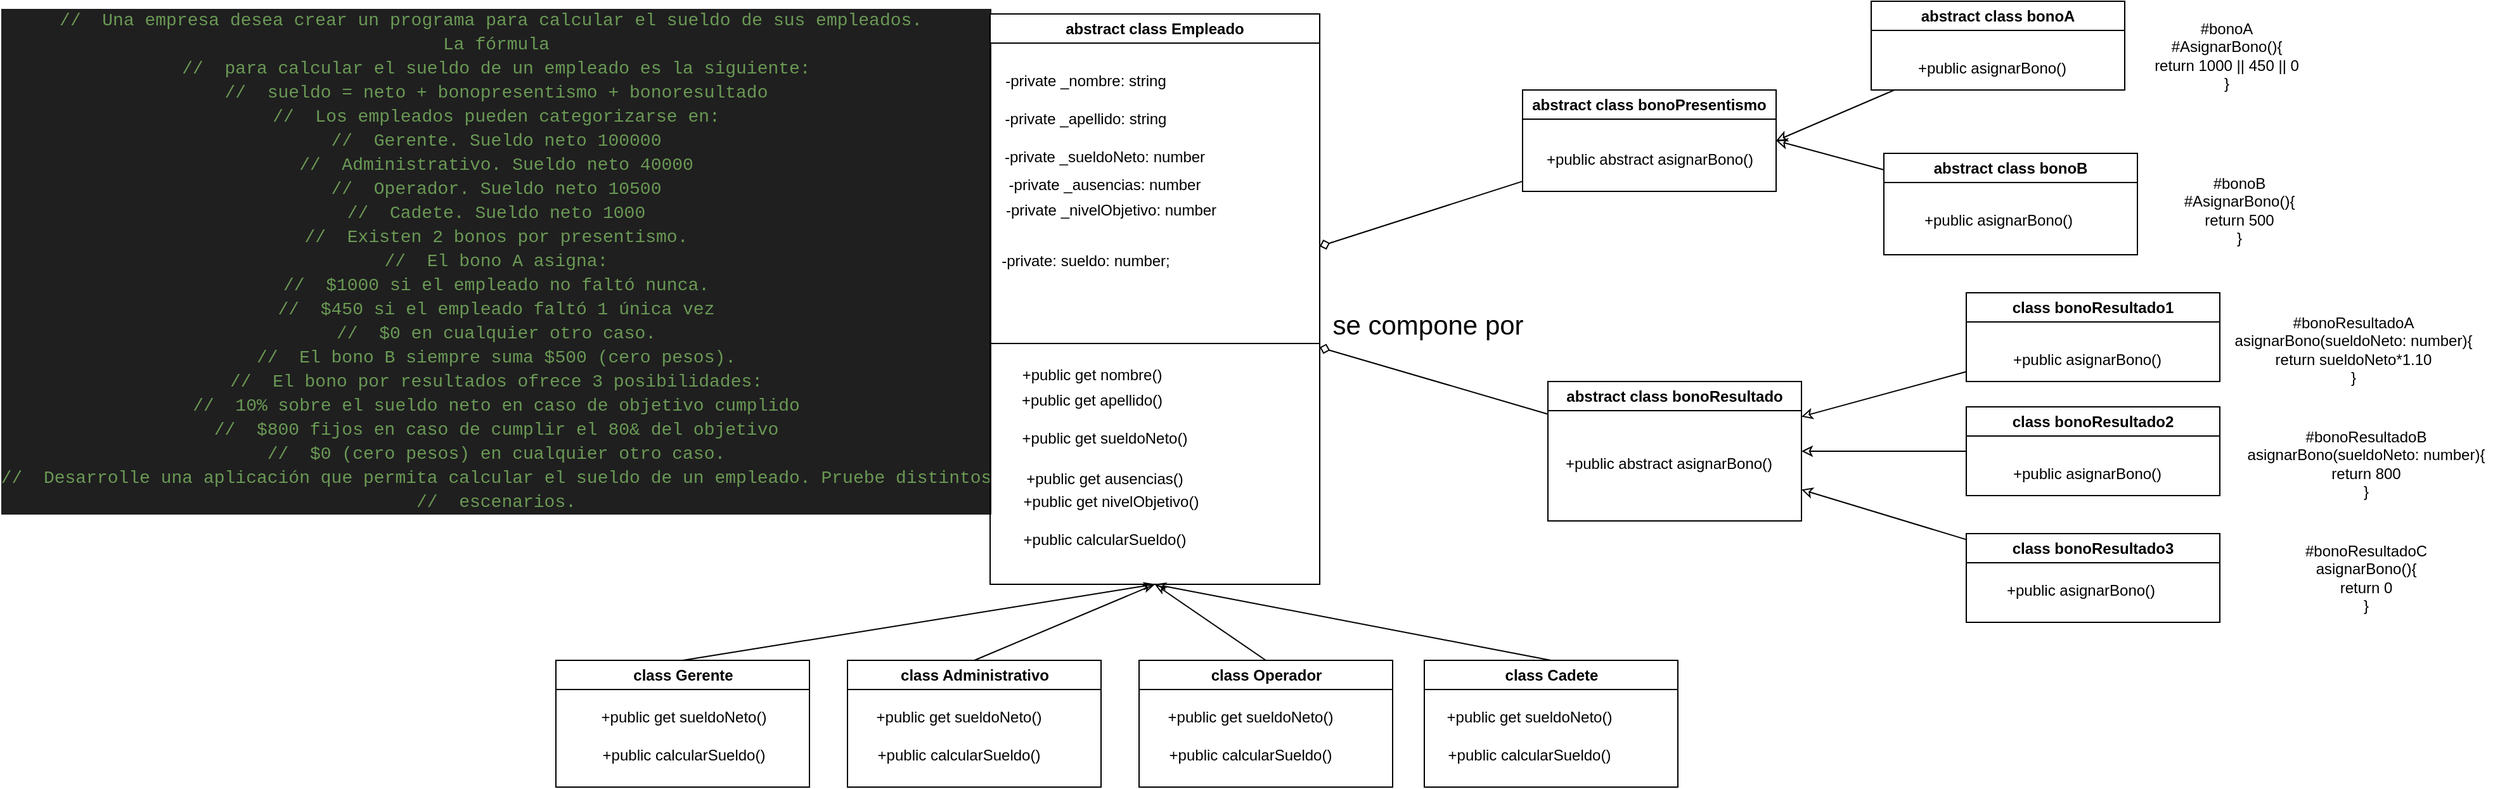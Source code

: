 <mxfile>
    <diagram id="QvZmPS98I7R4B2EjSbjY" name="Page-1">
        <mxGraphModel dx="1652" dy="563" grid="1" gridSize="10" guides="1" tooltips="1" connect="1" arrows="1" fold="1" page="1" pageScale="1" pageWidth="850" pageHeight="1100" math="0" shadow="0">
            <root>
                <mxCell id="0"/>
                <mxCell id="1" parent="0"/>
                <mxCell id="3" value="&lt;div style=&quot;color: rgb(204, 204, 204); background-color: rgb(31, 31, 31); font-family: Consolas, &amp;quot;Courier New&amp;quot;, monospace; font-size: 14px; line-height: 19px; white-space-collapse: preserve;&quot;&gt;&lt;div&gt;&lt;span style=&quot;color: rgb(106, 153, 85);&quot;&gt;// &amp;nbsp;Una empresa desea crear un programa para calcular el sueldo de sus empleados. &lt;/span&gt;&lt;/div&gt;&lt;div&gt;&lt;span style=&quot;color: rgb(106, 153, 85);&quot;&gt;La fórmula&lt;/span&gt;&lt;/div&gt;&lt;div&gt;&lt;span style=&quot;color: rgb(106, 153, 85);&quot;&gt;// &amp;nbsp;para calcular el sueldo de un empleado es la siguiente:&lt;/span&gt;&lt;/div&gt;&lt;div&gt;&lt;span style=&quot;color: rgb(106, 153, 85);&quot;&gt;// &amp;nbsp;sueldo = neto + bonopresentismo + bonoresultado&lt;/span&gt;&lt;/div&gt;&lt;div&gt;&lt;span style=&quot;color: rgb(106, 153, 85);&quot;&gt;// &amp;nbsp;Los empleados pueden categorizarse en:&lt;/span&gt;&lt;/div&gt;&lt;div&gt;&lt;span style=&quot;color: rgb(106, 153, 85);&quot;&gt;// &amp;nbsp;Gerente. Sueldo neto 100000&lt;/span&gt;&lt;/div&gt;&lt;div&gt;&lt;span style=&quot;color: rgb(106, 153, 85);&quot;&gt;// &amp;nbsp;Administrativo. Sueldo neto 40000&lt;/span&gt;&lt;/div&gt;&lt;div&gt;&lt;span style=&quot;color: rgb(106, 153, 85);&quot;&gt;// &amp;nbsp;Operador. Sueldo neto 10500&lt;/span&gt;&lt;/div&gt;&lt;div&gt;&lt;span style=&quot;color: rgb(106, 153, 85);&quot;&gt;// &amp;nbsp;Cadete. Sueldo neto 1000&lt;/span&gt;&lt;/div&gt;&lt;div&gt;&lt;span style=&quot;color: rgb(106, 153, 85);&quot;&gt;// &amp;nbsp;Existen 2 bonos por presentismo.&lt;/span&gt;&lt;/div&gt;&lt;div&gt;&lt;span style=&quot;color: rgb(106, 153, 85);&quot;&gt;// &amp;nbsp;El bono A asigna:&lt;/span&gt;&lt;/div&gt;&lt;div&gt;&lt;span style=&quot;color: rgb(106, 153, 85);&quot;&gt;// &amp;nbsp;$1000 si el empleado no faltó nunca.&lt;/span&gt;&lt;/div&gt;&lt;div&gt;&lt;span style=&quot;color: rgb(106, 153, 85);&quot;&gt;// &amp;nbsp;$450 si el empleado faltó 1 única vez&lt;/span&gt;&lt;/div&gt;&lt;div&gt;&lt;span style=&quot;color: rgb(106, 153, 85);&quot;&gt;// &amp;nbsp;$0 en cualquier otro caso.&lt;/span&gt;&lt;/div&gt;&lt;div&gt;&lt;span style=&quot;color: rgb(106, 153, 85);&quot;&gt;// &amp;nbsp;El bono B siempre suma $500 (cero pesos).&lt;/span&gt;&lt;/div&gt;&lt;div&gt;&lt;span style=&quot;color: rgb(106, 153, 85);&quot;&gt;// &amp;nbsp;El bono por resultados ofrece 3 posibilidades:&lt;/span&gt;&lt;/div&gt;&lt;div&gt;&lt;span style=&quot;color: rgb(106, 153, 85);&quot;&gt;// &amp;nbsp;10% sobre el sueldo neto en caso de objetivo cumplido&lt;/span&gt;&lt;/div&gt;&lt;div&gt;&lt;span style=&quot;color: rgb(106, 153, 85);&quot;&gt;// &amp;nbsp;$800 fijos en caso de cumplir el 80&amp;amp; del objetivo&lt;/span&gt;&lt;/div&gt;&lt;div&gt;&lt;span style=&quot;color: rgb(106, 153, 85);&quot;&gt;// &amp;nbsp;$0 (cero pesos) en cualquier otro caso.&lt;/span&gt;&lt;/div&gt;&lt;div&gt;&lt;span style=&quot;color: rgb(106, 153, 85);&quot;&gt;// &amp;nbsp;Desarrolle una aplicación que permita calcular el sueldo de un empleado. Pruebe distintos&lt;/span&gt;&lt;/div&gt;&lt;div&gt;&lt;span style=&quot;color: rgb(106, 153, 85);&quot;&gt;// &amp;nbsp;escenarios.&lt;/span&gt;&lt;/div&gt;&lt;/div&gt;" style="text;html=1;align=center;verticalAlign=middle;resizable=0;points=[];autosize=1;strokeColor=none;fillColor=none;" vertex="1" parent="1">
                    <mxGeometry x="-100" y="20" width="740" height="410" as="geometry"/>
                </mxCell>
                <mxCell id="4" value="abstract class Empleado" style="swimlane;whiteSpace=wrap;html=1;" vertex="1" parent="1">
                    <mxGeometry x="660" y="30" width="260" height="450" as="geometry"/>
                </mxCell>
                <mxCell id="5" value="-private _nombre: string" style="text;html=1;align=center;verticalAlign=middle;resizable=0;points=[];autosize=1;strokeColor=none;fillColor=none;" vertex="1" parent="4">
                    <mxGeometry y="38" width="150" height="30" as="geometry"/>
                </mxCell>
                <mxCell id="6" value="-private _apellido: string" style="text;html=1;align=center;verticalAlign=middle;resizable=0;points=[];autosize=1;strokeColor=none;fillColor=none;" vertex="1" parent="4">
                    <mxGeometry y="68" width="150" height="30" as="geometry"/>
                </mxCell>
                <mxCell id="7" value="-private _sueldoNeto: number" style="text;html=1;align=center;verticalAlign=middle;resizable=0;points=[];autosize=1;strokeColor=none;fillColor=none;" vertex="1" parent="4">
                    <mxGeometry y="98" width="180" height="30" as="geometry"/>
                </mxCell>
                <mxCell id="8" value="-private _ausencias: number" style="text;html=1;align=center;verticalAlign=middle;resizable=0;points=[];autosize=1;strokeColor=none;fillColor=none;" vertex="1" parent="4">
                    <mxGeometry x="5" y="120" width="170" height="30" as="geometry"/>
                </mxCell>
                <mxCell id="9" value="-private _nivelObjetivo: number" style="text;html=1;align=center;verticalAlign=middle;resizable=0;points=[];autosize=1;strokeColor=none;fillColor=none;" vertex="1" parent="4">
                    <mxGeometry y="140" width="190" height="30" as="geometry"/>
                </mxCell>
                <mxCell id="11" value="+public get nombre()" style="text;html=1;align=center;verticalAlign=middle;resizable=0;points=[];autosize=1;strokeColor=none;fillColor=none;" vertex="1" parent="4">
                    <mxGeometry x="15" y="270" width="130" height="30" as="geometry"/>
                </mxCell>
                <mxCell id="12" value="+public get apellido()" style="text;html=1;align=center;verticalAlign=middle;resizable=0;points=[];autosize=1;strokeColor=none;fillColor=none;" vertex="1" parent="4">
                    <mxGeometry x="15" y="290" width="130" height="30" as="geometry"/>
                </mxCell>
                <mxCell id="13" value="+public get sueldoNeto()" style="text;html=1;align=center;verticalAlign=middle;resizable=0;points=[];autosize=1;strokeColor=none;fillColor=none;" vertex="1" parent="4">
                    <mxGeometry x="15" y="320" width="150" height="30" as="geometry"/>
                </mxCell>
                <mxCell id="14" value="+public get ausencias()" style="text;html=1;align=center;verticalAlign=middle;resizable=0;points=[];autosize=1;strokeColor=none;fillColor=none;" vertex="1" parent="4">
                    <mxGeometry x="15" y="352" width="150" height="30" as="geometry"/>
                </mxCell>
                <mxCell id="15" value="+public get nivelObjetivo()" style="text;html=1;align=center;verticalAlign=middle;resizable=0;points=[];autosize=1;strokeColor=none;fillColor=none;" vertex="1" parent="4">
                    <mxGeometry x="15" y="370" width="160" height="30" as="geometry"/>
                </mxCell>
                <mxCell id="27" value="" style="endArrow=none;html=1;" edge="1" parent="4">
                    <mxGeometry width="50" height="50" relative="1" as="geometry">
                        <mxPoint y="260" as="sourcePoint"/>
                        <mxPoint x="260" y="260" as="targetPoint"/>
                    </mxGeometry>
                </mxCell>
                <mxCell id="40" value="-private: sueldo: number;" style="text;html=1;align=center;verticalAlign=middle;resizable=0;points=[];autosize=1;strokeColor=none;fillColor=none;" vertex="1" parent="4">
                    <mxGeometry x="-5" y="180" width="160" height="30" as="geometry"/>
                </mxCell>
                <mxCell id="42" value="+public calcularSueldo()" style="text;html=1;align=center;verticalAlign=middle;resizable=0;points=[];autosize=1;strokeColor=none;fillColor=none;" vertex="1" parent="4">
                    <mxGeometry x="15" y="400" width="150" height="30" as="geometry"/>
                </mxCell>
                <mxCell id="35" style="edgeStyle=none;html=1;exitX=0.5;exitY=0;exitDx=0;exitDy=0;entryX=0.5;entryY=1;entryDx=0;entryDy=0;endArrow=classicThin;endFill=0;" edge="1" parent="1" source="28" target="4">
                    <mxGeometry relative="1" as="geometry"/>
                </mxCell>
                <mxCell id="28" value="class Gerente" style="swimlane;whiteSpace=wrap;html=1;" vertex="1" parent="1">
                    <mxGeometry x="317.5" y="540" width="200" height="100" as="geometry"/>
                </mxCell>
                <mxCell id="36" value="+public get sueldoNeto()" style="text;html=1;align=center;verticalAlign=middle;resizable=0;points=[];autosize=1;strokeColor=none;fillColor=none;" vertex="1" parent="28">
                    <mxGeometry x="25" y="30" width="150" height="30" as="geometry"/>
                </mxCell>
                <mxCell id="43" value="+public calcularSueldo()" style="text;html=1;align=center;verticalAlign=middle;resizable=0;points=[];autosize=1;strokeColor=none;fillColor=none;" vertex="1" parent="28">
                    <mxGeometry x="25" y="60" width="150" height="30" as="geometry"/>
                </mxCell>
                <mxCell id="32" style="edgeStyle=none;html=1;exitX=0.5;exitY=0;exitDx=0;exitDy=0;entryX=0.5;entryY=1;entryDx=0;entryDy=0;endArrow=classicThin;endFill=0;" edge="1" parent="1" source="29" target="4">
                    <mxGeometry relative="1" as="geometry"/>
                </mxCell>
                <mxCell id="29" value="class Administrativo" style="swimlane;whiteSpace=wrap;html=1;" vertex="1" parent="1">
                    <mxGeometry x="547.5" y="540" width="200" height="100" as="geometry"/>
                </mxCell>
                <mxCell id="37" value="+public get sueldoNeto()" style="text;html=1;align=center;verticalAlign=middle;resizable=0;points=[];autosize=1;strokeColor=none;fillColor=none;" vertex="1" parent="29">
                    <mxGeometry x="12.5" y="30" width="150" height="30" as="geometry"/>
                </mxCell>
                <mxCell id="44" value="+public calcularSueldo()" style="text;html=1;align=center;verticalAlign=middle;resizable=0;points=[];autosize=1;strokeColor=none;fillColor=none;" vertex="1" parent="29">
                    <mxGeometry x="12.5" y="60" width="150" height="30" as="geometry"/>
                </mxCell>
                <mxCell id="33" style="edgeStyle=none;html=1;exitX=0.5;exitY=0;exitDx=0;exitDy=0;entryX=0.5;entryY=1;entryDx=0;entryDy=0;endArrow=classicThin;endFill=0;" edge="1" parent="1" source="30" target="4">
                    <mxGeometry relative="1" as="geometry"/>
                </mxCell>
                <mxCell id="30" value="class Operador" style="swimlane;whiteSpace=wrap;html=1;" vertex="1" parent="1">
                    <mxGeometry x="777.5" y="540" width="200" height="100" as="geometry"/>
                </mxCell>
                <mxCell id="38" value="+public get sueldoNeto()" style="text;html=1;align=center;verticalAlign=middle;resizable=0;points=[];autosize=1;strokeColor=none;fillColor=none;" vertex="1" parent="30">
                    <mxGeometry x="12.5" y="30" width="150" height="30" as="geometry"/>
                </mxCell>
                <mxCell id="45" value="+public calcularSueldo()" style="text;html=1;align=center;verticalAlign=middle;resizable=0;points=[];autosize=1;strokeColor=none;fillColor=none;" vertex="1" parent="30">
                    <mxGeometry x="12.5" y="60" width="150" height="30" as="geometry"/>
                </mxCell>
                <mxCell id="34" style="edgeStyle=none;html=1;exitX=0.5;exitY=0;exitDx=0;exitDy=0;entryX=0.5;entryY=1;entryDx=0;entryDy=0;endArrow=classicThin;endFill=0;" edge="1" parent="1" source="31" target="4">
                    <mxGeometry relative="1" as="geometry"/>
                </mxCell>
                <mxCell id="31" value="class Cadete" style="swimlane;whiteSpace=wrap;html=1;" vertex="1" parent="1">
                    <mxGeometry x="1002.5" y="540" width="200" height="100" as="geometry"/>
                </mxCell>
                <mxCell id="39" value="+public get sueldoNeto()" style="text;html=1;align=center;verticalAlign=middle;resizable=0;points=[];autosize=1;strokeColor=none;fillColor=none;" vertex="1" parent="31">
                    <mxGeometry x="7.5" y="30" width="150" height="30" as="geometry"/>
                </mxCell>
                <mxCell id="46" value="+public calcularSueldo()" style="text;html=1;align=center;verticalAlign=middle;resizable=0;points=[];autosize=1;strokeColor=none;fillColor=none;" vertex="1" parent="31">
                    <mxGeometry x="7.5" y="60" width="150" height="30" as="geometry"/>
                </mxCell>
                <mxCell id="69" style="edgeStyle=none;html=1;endArrow=diamond;endFill=0;" edge="1" parent="1" source="47" target="4">
                    <mxGeometry relative="1" as="geometry"/>
                </mxCell>
                <mxCell id="47" value="abstract class bonoPresentismo" style="swimlane;whiteSpace=wrap;html=1;" vertex="1" parent="1">
                    <mxGeometry x="1080" y="90" width="200" height="80" as="geometry"/>
                </mxCell>
                <mxCell id="53" value="+public abstract asignarBono()" style="text;html=1;align=center;verticalAlign=middle;resizable=0;points=[];autosize=1;strokeColor=none;fillColor=none;" vertex="1" parent="47">
                    <mxGeometry x="5" y="40" width="190" height="30" as="geometry"/>
                </mxCell>
                <mxCell id="60" style="edgeStyle=none;html=1;entryX=1;entryY=0.5;entryDx=0;entryDy=0;endArrow=classic;endFill=0;" edge="1" parent="1" source="49" target="47">
                    <mxGeometry relative="1" as="geometry"/>
                </mxCell>
                <mxCell id="49" value="abstract class bonoA" style="swimlane;whiteSpace=wrap;html=1;" vertex="1" parent="1">
                    <mxGeometry x="1355" y="20" width="200" height="70" as="geometry"/>
                </mxCell>
                <mxCell id="54" value="+public asignarBono()" style="text;html=1;align=center;verticalAlign=middle;resizable=0;points=[];autosize=1;strokeColor=none;fillColor=none;" vertex="1" parent="49">
                    <mxGeometry x="25" y="38" width="140" height="30" as="geometry"/>
                </mxCell>
                <mxCell id="61" style="edgeStyle=none;html=1;entryX=1;entryY=0.5;entryDx=0;entryDy=0;endArrow=classic;endFill=0;" edge="1" parent="1" source="51" target="47">
                    <mxGeometry relative="1" as="geometry"/>
                </mxCell>
                <mxCell id="51" value="abstract class bonoB" style="swimlane;whiteSpace=wrap;html=1;" vertex="1" parent="1">
                    <mxGeometry x="1365" y="140" width="200" height="80" as="geometry"/>
                </mxCell>
                <mxCell id="55" value="+public asignarBono()" style="text;html=1;align=center;verticalAlign=middle;resizable=0;points=[];autosize=1;strokeColor=none;fillColor=none;" vertex="1" parent="51">
                    <mxGeometry x="20" y="38" width="140" height="30" as="geometry"/>
                </mxCell>
                <mxCell id="62" value="&lt;div&gt;#bonoA&lt;/div&gt;#AsignarBono(){&lt;div&gt;return 1000 || 450 || 0&lt;/div&gt;&lt;div&gt;}&lt;/div&gt;" style="text;html=1;align=center;verticalAlign=middle;resizable=0;points=[];autosize=1;strokeColor=none;fillColor=none;" vertex="1" parent="1">
                    <mxGeometry x="1565" y="28" width="140" height="70" as="geometry"/>
                </mxCell>
                <mxCell id="63" value="&lt;div&gt;#bonoB&lt;/div&gt;#AsignarBono(){&lt;div&gt;return 500&lt;/div&gt;&lt;div&gt;}&lt;/div&gt;" style="text;html=1;align=center;verticalAlign=middle;resizable=0;points=[];autosize=1;strokeColor=none;fillColor=none;" vertex="1" parent="1">
                    <mxGeometry x="1590" y="150" width="110" height="70" as="geometry"/>
                </mxCell>
                <mxCell id="68" value="se compone por" style="text;html=1;align=center;verticalAlign=middle;resizable=0;points=[];autosize=1;strokeColor=none;fillColor=none;fontSize=21;" vertex="1" parent="1">
                    <mxGeometry x="920" y="255" width="170" height="40" as="geometry"/>
                </mxCell>
                <mxCell id="83" style="edgeStyle=none;html=1;endArrow=diamond;endFill=0;" edge="1" parent="1" source="70" target="4">
                    <mxGeometry relative="1" as="geometry"/>
                </mxCell>
                <mxCell id="70" value="abstract class bonoResultado" style="swimlane;whiteSpace=wrap;html=1;" vertex="1" parent="1">
                    <mxGeometry x="1100" y="320" width="200" height="110" as="geometry"/>
                </mxCell>
                <mxCell id="72" value="+public abstract asignarBono()" style="text;html=1;align=center;verticalAlign=middle;resizable=0;points=[];autosize=1;strokeColor=none;fillColor=none;" vertex="1" parent="70">
                    <mxGeometry y="50" width="190" height="30" as="geometry"/>
                </mxCell>
                <mxCell id="81" style="edgeStyle=none;html=1;endArrow=classic;endFill=0;" edge="1" parent="1" source="74" target="70">
                    <mxGeometry relative="1" as="geometry"/>
                </mxCell>
                <mxCell id="74" value="class bonoResultado1" style="swimlane;whiteSpace=wrap;html=1;" vertex="1" parent="1">
                    <mxGeometry x="1430" y="250" width="200" height="70" as="geometry"/>
                </mxCell>
                <mxCell id="75" value="+public asignarBono()" style="text;html=1;align=center;verticalAlign=middle;resizable=0;points=[];autosize=1;strokeColor=none;fillColor=none;" vertex="1" parent="74">
                    <mxGeometry x="25" y="38" width="140" height="30" as="geometry"/>
                </mxCell>
                <mxCell id="80" style="edgeStyle=none;html=1;endArrow=classic;endFill=0;" edge="1" parent="1" source="76" target="70">
                    <mxGeometry relative="1" as="geometry"/>
                </mxCell>
                <mxCell id="76" value="class bonoResultado2" style="swimlane;whiteSpace=wrap;html=1;" vertex="1" parent="1">
                    <mxGeometry x="1430" y="340" width="200" height="70" as="geometry"/>
                </mxCell>
                <mxCell id="77" value="+public asignarBono()" style="text;html=1;align=center;verticalAlign=middle;resizable=0;points=[];autosize=1;strokeColor=none;fillColor=none;" vertex="1" parent="76">
                    <mxGeometry x="25" y="38" width="140" height="30" as="geometry"/>
                </mxCell>
                <mxCell id="82" style="edgeStyle=none;html=1;endArrow=classic;endFill=0;" edge="1" parent="1" source="78" target="70">
                    <mxGeometry relative="1" as="geometry"/>
                </mxCell>
                <mxCell id="78" value="class bonoResultado3" style="swimlane;whiteSpace=wrap;html=1;" vertex="1" parent="1">
                    <mxGeometry x="1430" y="440" width="200" height="70" as="geometry"/>
                </mxCell>
                <mxCell id="79" value="+public asignarBono()" style="text;html=1;align=center;verticalAlign=middle;resizable=0;points=[];autosize=1;strokeColor=none;fillColor=none;" vertex="1" parent="78">
                    <mxGeometry x="20" y="30" width="140" height="30" as="geometry"/>
                </mxCell>
                <mxCell id="85" value="#bonoResultadoA&lt;div&gt;asignarBono(sueldoNeto: number){&lt;/div&gt;&lt;div&gt;return sueldoNeto*1.10&lt;/div&gt;&lt;div&gt;}&lt;/div&gt;" style="text;html=1;align=center;verticalAlign=middle;resizable=0;points=[];autosize=1;strokeColor=none;fillColor=none;" vertex="1" parent="1">
                    <mxGeometry x="1630" y="260" width="210" height="70" as="geometry"/>
                </mxCell>
                <mxCell id="86" value="#bonoResultadoB&lt;div&gt;asignarBono(sueldoNeto: number){&lt;/div&gt;&lt;div&gt;return 800&lt;/div&gt;&lt;div&gt;}&lt;/div&gt;" style="text;html=1;align=center;verticalAlign=middle;resizable=0;points=[];autosize=1;strokeColor=none;fillColor=none;" vertex="1" parent="1">
                    <mxGeometry x="1640" y="350" width="210" height="70" as="geometry"/>
                </mxCell>
                <mxCell id="87" value="#bonoResultadoC&lt;div&gt;asignarBono(){&lt;/div&gt;&lt;div&gt;return 0&lt;/div&gt;&lt;div&gt;}&lt;/div&gt;" style="text;html=1;align=center;verticalAlign=middle;resizable=0;points=[];autosize=1;strokeColor=none;fillColor=none;" vertex="1" parent="1">
                    <mxGeometry x="1685" y="440" width="120" height="70" as="geometry"/>
                </mxCell>
            </root>
        </mxGraphModel>
    </diagram>
</mxfile>